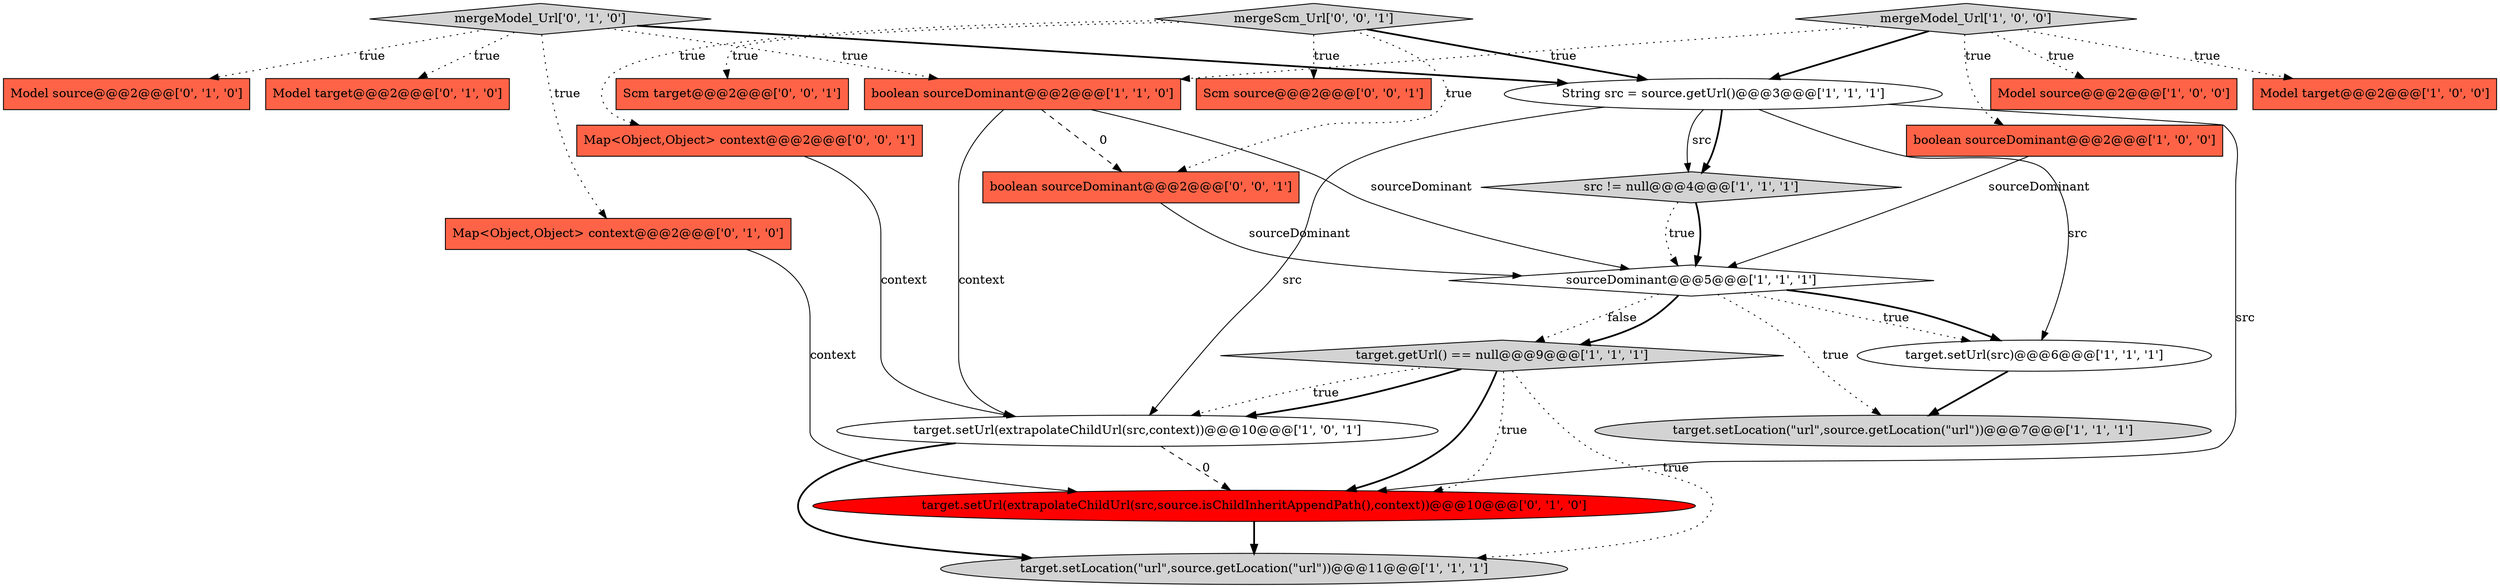 digraph {
4 [style = filled, label = "target.setUrl(extrapolateChildUrl(src,context))@@@10@@@['1', '0', '1']", fillcolor = white, shape = ellipse image = "AAA0AAABBB1BBB"];
21 [style = filled, label = "boolean sourceDominant@@@2@@@['0', '0', '1']", fillcolor = tomato, shape = box image = "AAA0AAABBB3BBB"];
10 [style = filled, label = "sourceDominant@@@5@@@['1', '1', '1']", fillcolor = white, shape = diamond image = "AAA0AAABBB1BBB"];
11 [style = filled, label = "target.setUrl(src)@@@6@@@['1', '1', '1']", fillcolor = white, shape = ellipse image = "AAA0AAABBB1BBB"];
2 [style = filled, label = "src != null@@@4@@@['1', '1', '1']", fillcolor = lightgray, shape = diamond image = "AAA0AAABBB1BBB"];
17 [style = filled, label = "target.setUrl(extrapolateChildUrl(src,source.isChildInheritAppendPath(),context))@@@10@@@['0', '1', '0']", fillcolor = red, shape = ellipse image = "AAA1AAABBB2BBB"];
9 [style = filled, label = "boolean sourceDominant@@@2@@@['1', '1', '0']", fillcolor = tomato, shape = box image = "AAA0AAABBB1BBB"];
14 [style = filled, label = "Model source@@@2@@@['0', '1', '0']", fillcolor = tomato, shape = box image = "AAA0AAABBB2BBB"];
12 [style = filled, label = "target.getUrl() == null@@@9@@@['1', '1', '1']", fillcolor = lightgray, shape = diamond image = "AAA0AAABBB1BBB"];
15 [style = filled, label = "Map<Object,Object> context@@@2@@@['0', '1', '0']", fillcolor = tomato, shape = box image = "AAA0AAABBB2BBB"];
13 [style = filled, label = "mergeModel_Url['0', '1', '0']", fillcolor = lightgray, shape = diamond image = "AAA0AAABBB2BBB"];
3 [style = filled, label = "boolean sourceDominant@@@2@@@['1', '0', '0']", fillcolor = tomato, shape = box image = "AAA0AAABBB1BBB"];
20 [style = filled, label = "Scm source@@@2@@@['0', '0', '1']", fillcolor = tomato, shape = box image = "AAA0AAABBB3BBB"];
1 [style = filled, label = "String src = source.getUrl()@@@3@@@['1', '1', '1']", fillcolor = white, shape = ellipse image = "AAA0AAABBB1BBB"];
6 [style = filled, label = "target.setLocation(\"url\",source.getLocation(\"url\"))@@@7@@@['1', '1', '1']", fillcolor = lightgray, shape = ellipse image = "AAA0AAABBB1BBB"];
8 [style = filled, label = "Model source@@@2@@@['1', '0', '0']", fillcolor = tomato, shape = box image = "AAA0AAABBB1BBB"];
7 [style = filled, label = "mergeModel_Url['1', '0', '0']", fillcolor = lightgray, shape = diamond image = "AAA0AAABBB1BBB"];
22 [style = filled, label = "mergeScm_Url['0', '0', '1']", fillcolor = lightgray, shape = diamond image = "AAA0AAABBB3BBB"];
0 [style = filled, label = "target.setLocation(\"url\",source.getLocation(\"url\"))@@@11@@@['1', '1', '1']", fillcolor = lightgray, shape = ellipse image = "AAA0AAABBB1BBB"];
16 [style = filled, label = "Model target@@@2@@@['0', '1', '0']", fillcolor = tomato, shape = box image = "AAA0AAABBB2BBB"];
19 [style = filled, label = "Map<Object,Object> context@@@2@@@['0', '0', '1']", fillcolor = tomato, shape = box image = "AAA0AAABBB3BBB"];
5 [style = filled, label = "Model target@@@2@@@['1', '0', '0']", fillcolor = tomato, shape = box image = "AAA0AAABBB1BBB"];
18 [style = filled, label = "Scm target@@@2@@@['0', '0', '1']", fillcolor = tomato, shape = box image = "AAA0AAABBB3BBB"];
22->21 [style = dotted, label="true"];
13->16 [style = dotted, label="true"];
12->17 [style = dotted, label="true"];
10->6 [style = dotted, label="true"];
7->1 [style = bold, label=""];
22->19 [style = dotted, label="true"];
22->18 [style = dotted, label="true"];
4->17 [style = dashed, label="0"];
1->4 [style = solid, label="src"];
1->2 [style = solid, label="src"];
11->6 [style = bold, label=""];
12->17 [style = bold, label=""];
7->9 [style = dotted, label="true"];
2->10 [style = bold, label=""];
9->4 [style = solid, label="context"];
9->10 [style = solid, label="sourceDominant"];
13->1 [style = bold, label=""];
4->0 [style = bold, label=""];
7->5 [style = dotted, label="true"];
1->11 [style = solid, label="src"];
10->12 [style = dotted, label="false"];
17->0 [style = bold, label=""];
22->20 [style = dotted, label="true"];
12->4 [style = bold, label=""];
10->11 [style = dotted, label="true"];
7->3 [style = dotted, label="true"];
19->4 [style = solid, label="context"];
10->12 [style = bold, label=""];
15->17 [style = solid, label="context"];
9->21 [style = dashed, label="0"];
12->0 [style = dotted, label="true"];
13->15 [style = dotted, label="true"];
1->2 [style = bold, label=""];
12->4 [style = dotted, label="true"];
22->1 [style = bold, label=""];
1->17 [style = solid, label="src"];
3->10 [style = solid, label="sourceDominant"];
7->8 [style = dotted, label="true"];
13->14 [style = dotted, label="true"];
21->10 [style = solid, label="sourceDominant"];
2->10 [style = dotted, label="true"];
10->11 [style = bold, label=""];
13->9 [style = dotted, label="true"];
}
